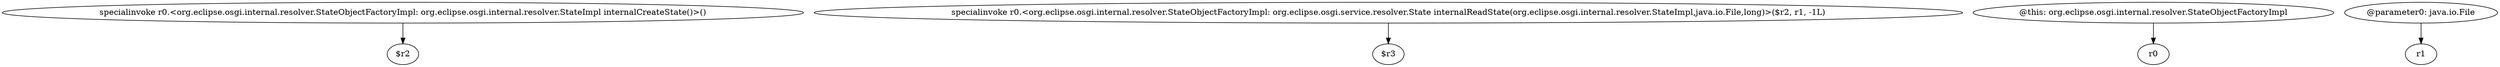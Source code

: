 digraph g {
0[label="specialinvoke r0.<org.eclipse.osgi.internal.resolver.StateObjectFactoryImpl: org.eclipse.osgi.internal.resolver.StateImpl internalCreateState()>()"]
1[label="$r2"]
0->1[label=""]
2[label="specialinvoke r0.<org.eclipse.osgi.internal.resolver.StateObjectFactoryImpl: org.eclipse.osgi.service.resolver.State internalReadState(org.eclipse.osgi.internal.resolver.StateImpl,java.io.File,long)>($r2, r1, -1L)"]
3[label="$r3"]
2->3[label=""]
4[label="@this: org.eclipse.osgi.internal.resolver.StateObjectFactoryImpl"]
5[label="r0"]
4->5[label=""]
6[label="@parameter0: java.io.File"]
7[label="r1"]
6->7[label=""]
}
